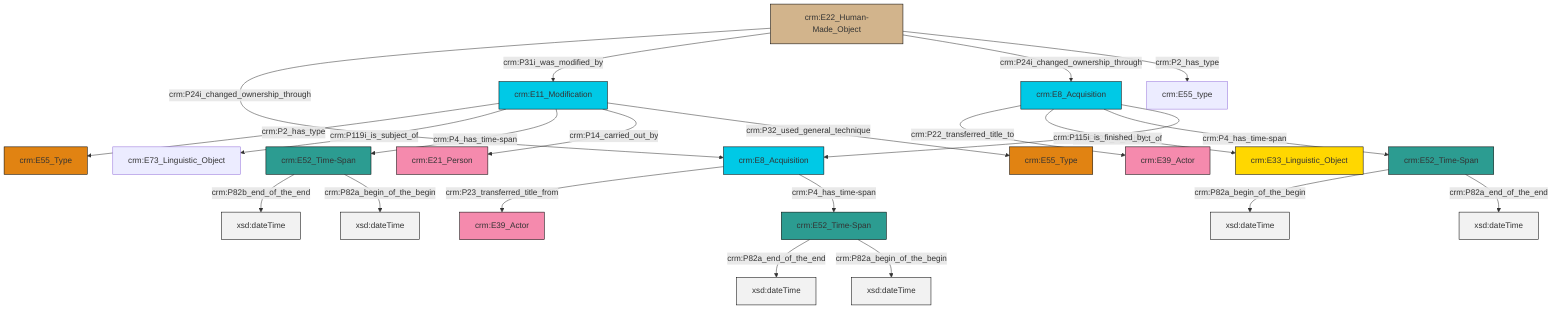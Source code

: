 graph TD
classDef Literal fill:#f2f2f2,stroke:#000000;
classDef CRM_Entity fill:#FFFFFF,stroke:#000000;
classDef Temporal_Entity fill:#00C9E6, stroke:#000000;
classDef Type fill:#E18312, stroke:#000000;
classDef Time-Span fill:#2C9C91, stroke:#000000;
classDef Appellation fill:#FFEB7F, stroke:#000000;
classDef Place fill:#008836, stroke:#000000;
classDef Persistent_Item fill:#B266B2, stroke:#000000;
classDef Conceptual_Object fill:#FFD700, stroke:#000000;
classDef Physical_Thing fill:#D2B48C, stroke:#000000;
classDef Actor fill:#f58aad, stroke:#000000;
classDef PC_Classes fill:#4ce600, stroke:#000000;
classDef Multi fill:#cccccc,stroke:#000000;

0["crm:E11_Modification"]:::Temporal_Entity -->|crm:P2_has_type| 1["crm:E55_Type"]:::Type
2["crm:E22_Human-Made_Object"]:::Physical_Thing -->|crm:P24i_changed_ownership_through| 3["crm:E8_Acquisition"]:::Temporal_Entity
3["crm:E8_Acquisition"]:::Temporal_Entity -->|crm:P23_transferred_title_from| 6["crm:E39_Actor"]:::Actor
0["crm:E11_Modification"]:::Temporal_Entity -->|crm:P119i_is_subject_of| 8["crm:E73_Linguistic_Object"]:::Default
2["crm:E22_Human-Made_Object"]:::Physical_Thing -->|crm:P31i_was_modified_by| 0["crm:E11_Modification"]:::Temporal_Entity
11["crm:E52_Time-Span"]:::Time-Span -->|crm:P82a_begin_of_the_begin| 15[xsd:dateTime]:::Literal
2["crm:E22_Human-Made_Object"]:::Physical_Thing -->|crm:P24i_changed_ownership_through| 4["crm:E8_Acquisition"]:::Temporal_Entity
0["crm:E11_Modification"]:::Temporal_Entity -->|crm:P4_has_time-span| 18["crm:E52_Time-Span"]:::Time-Span
11["crm:E52_Time-Span"]:::Time-Span -->|crm:P82a_end_of_the_end| 21[xsd:dateTime]:::Literal
0["crm:E11_Modification"]:::Temporal_Entity -->|crm:P14_carried_out_by| 19["crm:E21_Person"]:::Actor
4["crm:E8_Acquisition"]:::Temporal_Entity -->|crm:P22_transferred_title_to| 9["crm:E39_Actor"]:::Actor
4["crm:E8_Acquisition"]:::Temporal_Entity -->|crm:P129i_is_subject_of| 13["crm:E33_Linguistic_Object"]:::Conceptual_Object
4["crm:E8_Acquisition"]:::Temporal_Entity -->|crm:P4_has_time-span| 11["crm:E52_Time-Span"]:::Time-Span
0["crm:E11_Modification"]:::Temporal_Entity -->|crm:P32_used_general_technique| 29["crm:E55_Type"]:::Type
2["crm:E22_Human-Made_Object"]:::Physical_Thing -->|crm:P2_has_type| 27["crm:E55_type"]:::Default
25["crm:E52_Time-Span"]:::Time-Span -->|crm:P82a_end_of_the_end| 30[xsd:dateTime]:::Literal
18["crm:E52_Time-Span"]:::Time-Span -->|crm:P82b_end_of_the_end| 31[xsd:dateTime]:::Literal
4["crm:E8_Acquisition"]:::Temporal_Entity -->|crm:P115i_is_finished_by| 3["crm:E8_Acquisition"]:::Temporal_Entity
3["crm:E8_Acquisition"]:::Temporal_Entity -->|crm:P4_has_time-span| 25["crm:E52_Time-Span"]:::Time-Span
25["crm:E52_Time-Span"]:::Time-Span -->|crm:P82a_begin_of_the_begin| 32[xsd:dateTime]:::Literal
18["crm:E52_Time-Span"]:::Time-Span -->|crm:P82a_begin_of_the_begin| 34[xsd:dateTime]:::Literal